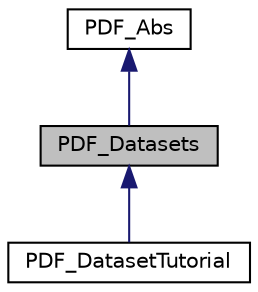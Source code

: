 digraph "PDF_Datasets"
{
  edge [fontname="Helvetica",fontsize="10",labelfontname="Helvetica",labelfontsize="10"];
  node [fontname="Helvetica",fontsize="10",shape=record];
  Node0 [label="PDF_Datasets",height=0.2,width=0.4,color="black", fillcolor="grey75", style="filled", fontcolor="black"];
  Node1 -> Node0 [dir="back",color="midnightblue",fontsize="10",style="solid",fontname="Helvetica"];
  Node1 [label="PDF_Abs",height=0.2,width=0.4,color="black", fillcolor="white", style="filled",URL="$class_p_d_f___abs.html"];
  Node0 -> Node2 [dir="back",color="midnightblue",fontsize="10",style="solid",fontname="Helvetica"];
  Node2 [label="PDF_DatasetTutorial",height=0.2,width=0.4,color="black", fillcolor="white", style="filled",URL="$class_p_d_f___dataset_tutorial.html"];
}

